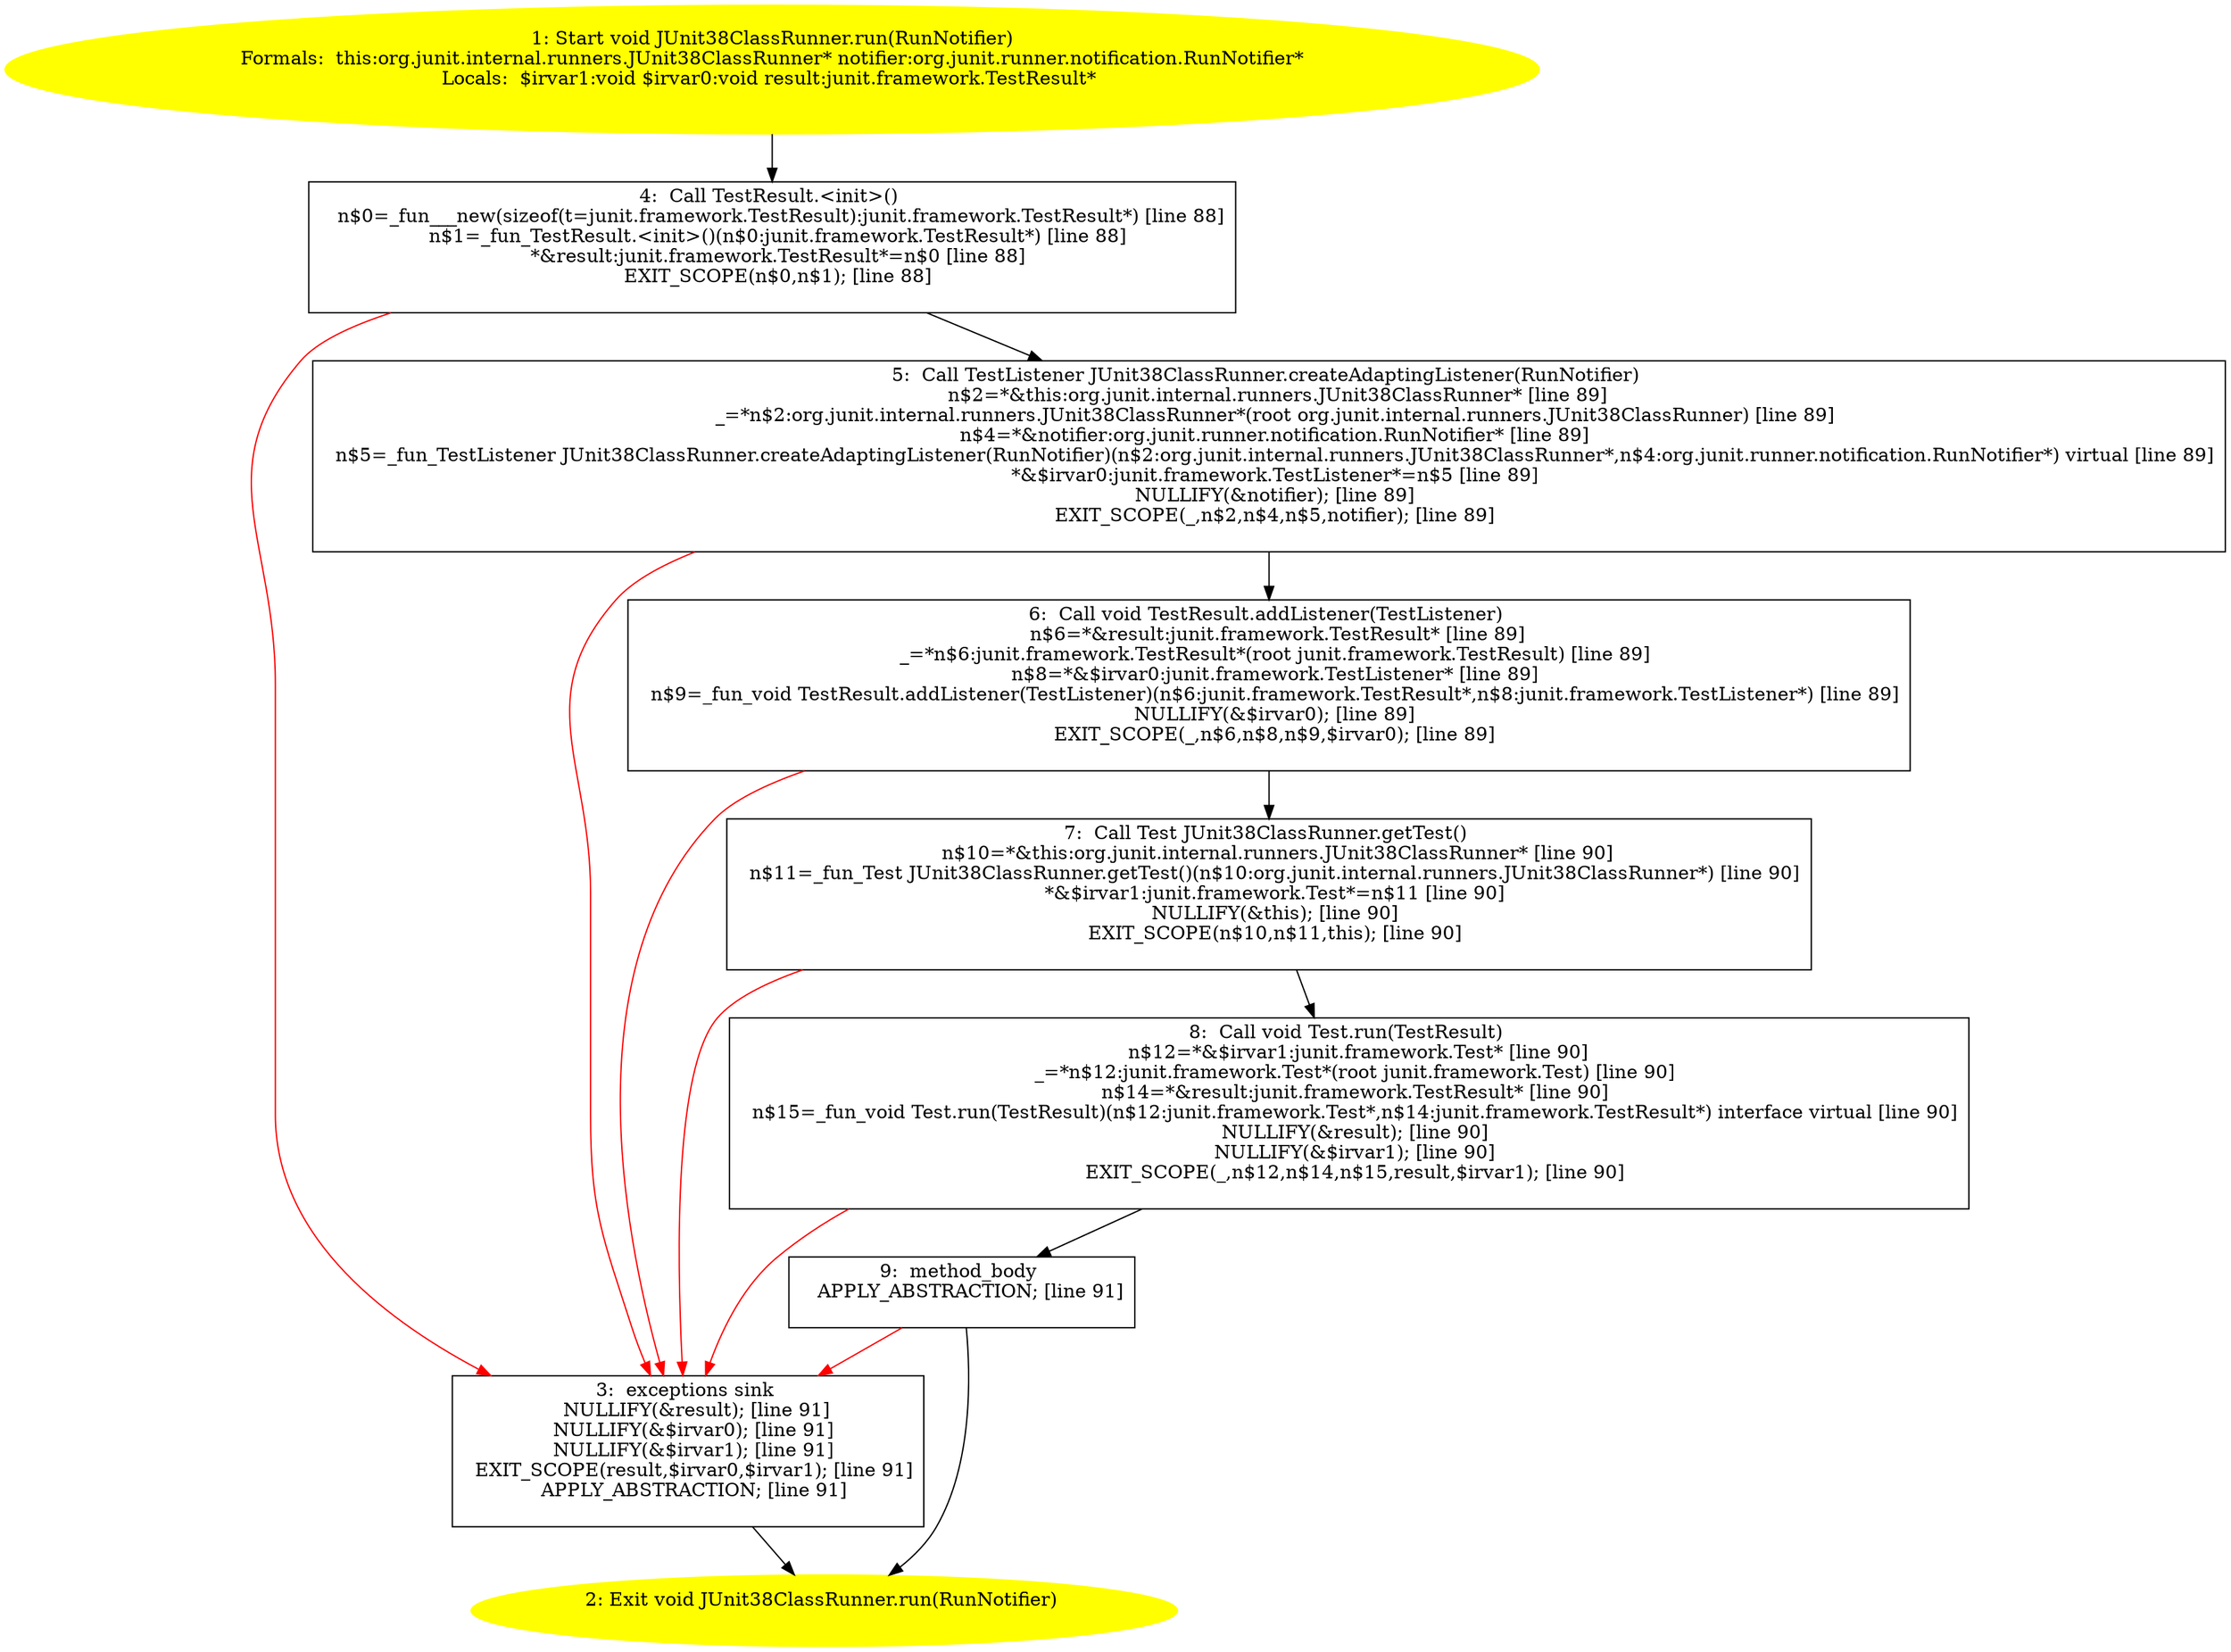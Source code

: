 /* @generated */
digraph cfg {
"org.junit.internal.runners.JUnit38ClassRunner.run(org.junit.runner.notification.RunNotifier):void.12ce4217284bc3749e287b32128510d1_1" [label="1: Start void JUnit38ClassRunner.run(RunNotifier)\nFormals:  this:org.junit.internal.runners.JUnit38ClassRunner* notifier:org.junit.runner.notification.RunNotifier*\nLocals:  $irvar1:void $irvar0:void result:junit.framework.TestResult* \n  " color=yellow style=filled]
	

	 "org.junit.internal.runners.JUnit38ClassRunner.run(org.junit.runner.notification.RunNotifier):void.12ce4217284bc3749e287b32128510d1_1" -> "org.junit.internal.runners.JUnit38ClassRunner.run(org.junit.runner.notification.RunNotifier):void.12ce4217284bc3749e287b32128510d1_4" ;
"org.junit.internal.runners.JUnit38ClassRunner.run(org.junit.runner.notification.RunNotifier):void.12ce4217284bc3749e287b32128510d1_2" [label="2: Exit void JUnit38ClassRunner.run(RunNotifier) \n  " color=yellow style=filled]
	

"org.junit.internal.runners.JUnit38ClassRunner.run(org.junit.runner.notification.RunNotifier):void.12ce4217284bc3749e287b32128510d1_3" [label="3:  exceptions sink \n   NULLIFY(&result); [line 91]\n  NULLIFY(&$irvar0); [line 91]\n  NULLIFY(&$irvar1); [line 91]\n  EXIT_SCOPE(result,$irvar0,$irvar1); [line 91]\n  APPLY_ABSTRACTION; [line 91]\n " shape="box"]
	

	 "org.junit.internal.runners.JUnit38ClassRunner.run(org.junit.runner.notification.RunNotifier):void.12ce4217284bc3749e287b32128510d1_3" -> "org.junit.internal.runners.JUnit38ClassRunner.run(org.junit.runner.notification.RunNotifier):void.12ce4217284bc3749e287b32128510d1_2" ;
"org.junit.internal.runners.JUnit38ClassRunner.run(org.junit.runner.notification.RunNotifier):void.12ce4217284bc3749e287b32128510d1_4" [label="4:  Call TestResult.<init>() \n   n$0=_fun___new(sizeof(t=junit.framework.TestResult):junit.framework.TestResult*) [line 88]\n  n$1=_fun_TestResult.<init>()(n$0:junit.framework.TestResult*) [line 88]\n  *&result:junit.framework.TestResult*=n$0 [line 88]\n  EXIT_SCOPE(n$0,n$1); [line 88]\n " shape="box"]
	

	 "org.junit.internal.runners.JUnit38ClassRunner.run(org.junit.runner.notification.RunNotifier):void.12ce4217284bc3749e287b32128510d1_4" -> "org.junit.internal.runners.JUnit38ClassRunner.run(org.junit.runner.notification.RunNotifier):void.12ce4217284bc3749e287b32128510d1_5" ;
	 "org.junit.internal.runners.JUnit38ClassRunner.run(org.junit.runner.notification.RunNotifier):void.12ce4217284bc3749e287b32128510d1_4" -> "org.junit.internal.runners.JUnit38ClassRunner.run(org.junit.runner.notification.RunNotifier):void.12ce4217284bc3749e287b32128510d1_3" [color="red" ];
"org.junit.internal.runners.JUnit38ClassRunner.run(org.junit.runner.notification.RunNotifier):void.12ce4217284bc3749e287b32128510d1_5" [label="5:  Call TestListener JUnit38ClassRunner.createAdaptingListener(RunNotifier) \n   n$2=*&this:org.junit.internal.runners.JUnit38ClassRunner* [line 89]\n  _=*n$2:org.junit.internal.runners.JUnit38ClassRunner*(root org.junit.internal.runners.JUnit38ClassRunner) [line 89]\n  n$4=*&notifier:org.junit.runner.notification.RunNotifier* [line 89]\n  n$5=_fun_TestListener JUnit38ClassRunner.createAdaptingListener(RunNotifier)(n$2:org.junit.internal.runners.JUnit38ClassRunner*,n$4:org.junit.runner.notification.RunNotifier*) virtual [line 89]\n  *&$irvar0:junit.framework.TestListener*=n$5 [line 89]\n  NULLIFY(&notifier); [line 89]\n  EXIT_SCOPE(_,n$2,n$4,n$5,notifier); [line 89]\n " shape="box"]
	

	 "org.junit.internal.runners.JUnit38ClassRunner.run(org.junit.runner.notification.RunNotifier):void.12ce4217284bc3749e287b32128510d1_5" -> "org.junit.internal.runners.JUnit38ClassRunner.run(org.junit.runner.notification.RunNotifier):void.12ce4217284bc3749e287b32128510d1_6" ;
	 "org.junit.internal.runners.JUnit38ClassRunner.run(org.junit.runner.notification.RunNotifier):void.12ce4217284bc3749e287b32128510d1_5" -> "org.junit.internal.runners.JUnit38ClassRunner.run(org.junit.runner.notification.RunNotifier):void.12ce4217284bc3749e287b32128510d1_3" [color="red" ];
"org.junit.internal.runners.JUnit38ClassRunner.run(org.junit.runner.notification.RunNotifier):void.12ce4217284bc3749e287b32128510d1_6" [label="6:  Call void TestResult.addListener(TestListener) \n   n$6=*&result:junit.framework.TestResult* [line 89]\n  _=*n$6:junit.framework.TestResult*(root junit.framework.TestResult) [line 89]\n  n$8=*&$irvar0:junit.framework.TestListener* [line 89]\n  n$9=_fun_void TestResult.addListener(TestListener)(n$6:junit.framework.TestResult*,n$8:junit.framework.TestListener*) [line 89]\n  NULLIFY(&$irvar0); [line 89]\n  EXIT_SCOPE(_,n$6,n$8,n$9,$irvar0); [line 89]\n " shape="box"]
	

	 "org.junit.internal.runners.JUnit38ClassRunner.run(org.junit.runner.notification.RunNotifier):void.12ce4217284bc3749e287b32128510d1_6" -> "org.junit.internal.runners.JUnit38ClassRunner.run(org.junit.runner.notification.RunNotifier):void.12ce4217284bc3749e287b32128510d1_7" ;
	 "org.junit.internal.runners.JUnit38ClassRunner.run(org.junit.runner.notification.RunNotifier):void.12ce4217284bc3749e287b32128510d1_6" -> "org.junit.internal.runners.JUnit38ClassRunner.run(org.junit.runner.notification.RunNotifier):void.12ce4217284bc3749e287b32128510d1_3" [color="red" ];
"org.junit.internal.runners.JUnit38ClassRunner.run(org.junit.runner.notification.RunNotifier):void.12ce4217284bc3749e287b32128510d1_7" [label="7:  Call Test JUnit38ClassRunner.getTest() \n   n$10=*&this:org.junit.internal.runners.JUnit38ClassRunner* [line 90]\n  n$11=_fun_Test JUnit38ClassRunner.getTest()(n$10:org.junit.internal.runners.JUnit38ClassRunner*) [line 90]\n  *&$irvar1:junit.framework.Test*=n$11 [line 90]\n  NULLIFY(&this); [line 90]\n  EXIT_SCOPE(n$10,n$11,this); [line 90]\n " shape="box"]
	

	 "org.junit.internal.runners.JUnit38ClassRunner.run(org.junit.runner.notification.RunNotifier):void.12ce4217284bc3749e287b32128510d1_7" -> "org.junit.internal.runners.JUnit38ClassRunner.run(org.junit.runner.notification.RunNotifier):void.12ce4217284bc3749e287b32128510d1_8" ;
	 "org.junit.internal.runners.JUnit38ClassRunner.run(org.junit.runner.notification.RunNotifier):void.12ce4217284bc3749e287b32128510d1_7" -> "org.junit.internal.runners.JUnit38ClassRunner.run(org.junit.runner.notification.RunNotifier):void.12ce4217284bc3749e287b32128510d1_3" [color="red" ];
"org.junit.internal.runners.JUnit38ClassRunner.run(org.junit.runner.notification.RunNotifier):void.12ce4217284bc3749e287b32128510d1_8" [label="8:  Call void Test.run(TestResult) \n   n$12=*&$irvar1:junit.framework.Test* [line 90]\n  _=*n$12:junit.framework.Test*(root junit.framework.Test) [line 90]\n  n$14=*&result:junit.framework.TestResult* [line 90]\n  n$15=_fun_void Test.run(TestResult)(n$12:junit.framework.Test*,n$14:junit.framework.TestResult*) interface virtual [line 90]\n  NULLIFY(&result); [line 90]\n  NULLIFY(&$irvar1); [line 90]\n  EXIT_SCOPE(_,n$12,n$14,n$15,result,$irvar1); [line 90]\n " shape="box"]
	

	 "org.junit.internal.runners.JUnit38ClassRunner.run(org.junit.runner.notification.RunNotifier):void.12ce4217284bc3749e287b32128510d1_8" -> "org.junit.internal.runners.JUnit38ClassRunner.run(org.junit.runner.notification.RunNotifier):void.12ce4217284bc3749e287b32128510d1_9" ;
	 "org.junit.internal.runners.JUnit38ClassRunner.run(org.junit.runner.notification.RunNotifier):void.12ce4217284bc3749e287b32128510d1_8" -> "org.junit.internal.runners.JUnit38ClassRunner.run(org.junit.runner.notification.RunNotifier):void.12ce4217284bc3749e287b32128510d1_3" [color="red" ];
"org.junit.internal.runners.JUnit38ClassRunner.run(org.junit.runner.notification.RunNotifier):void.12ce4217284bc3749e287b32128510d1_9" [label="9:  method_body \n   APPLY_ABSTRACTION; [line 91]\n " shape="box"]
	

	 "org.junit.internal.runners.JUnit38ClassRunner.run(org.junit.runner.notification.RunNotifier):void.12ce4217284bc3749e287b32128510d1_9" -> "org.junit.internal.runners.JUnit38ClassRunner.run(org.junit.runner.notification.RunNotifier):void.12ce4217284bc3749e287b32128510d1_2" ;
	 "org.junit.internal.runners.JUnit38ClassRunner.run(org.junit.runner.notification.RunNotifier):void.12ce4217284bc3749e287b32128510d1_9" -> "org.junit.internal.runners.JUnit38ClassRunner.run(org.junit.runner.notification.RunNotifier):void.12ce4217284bc3749e287b32128510d1_3" [color="red" ];
}
